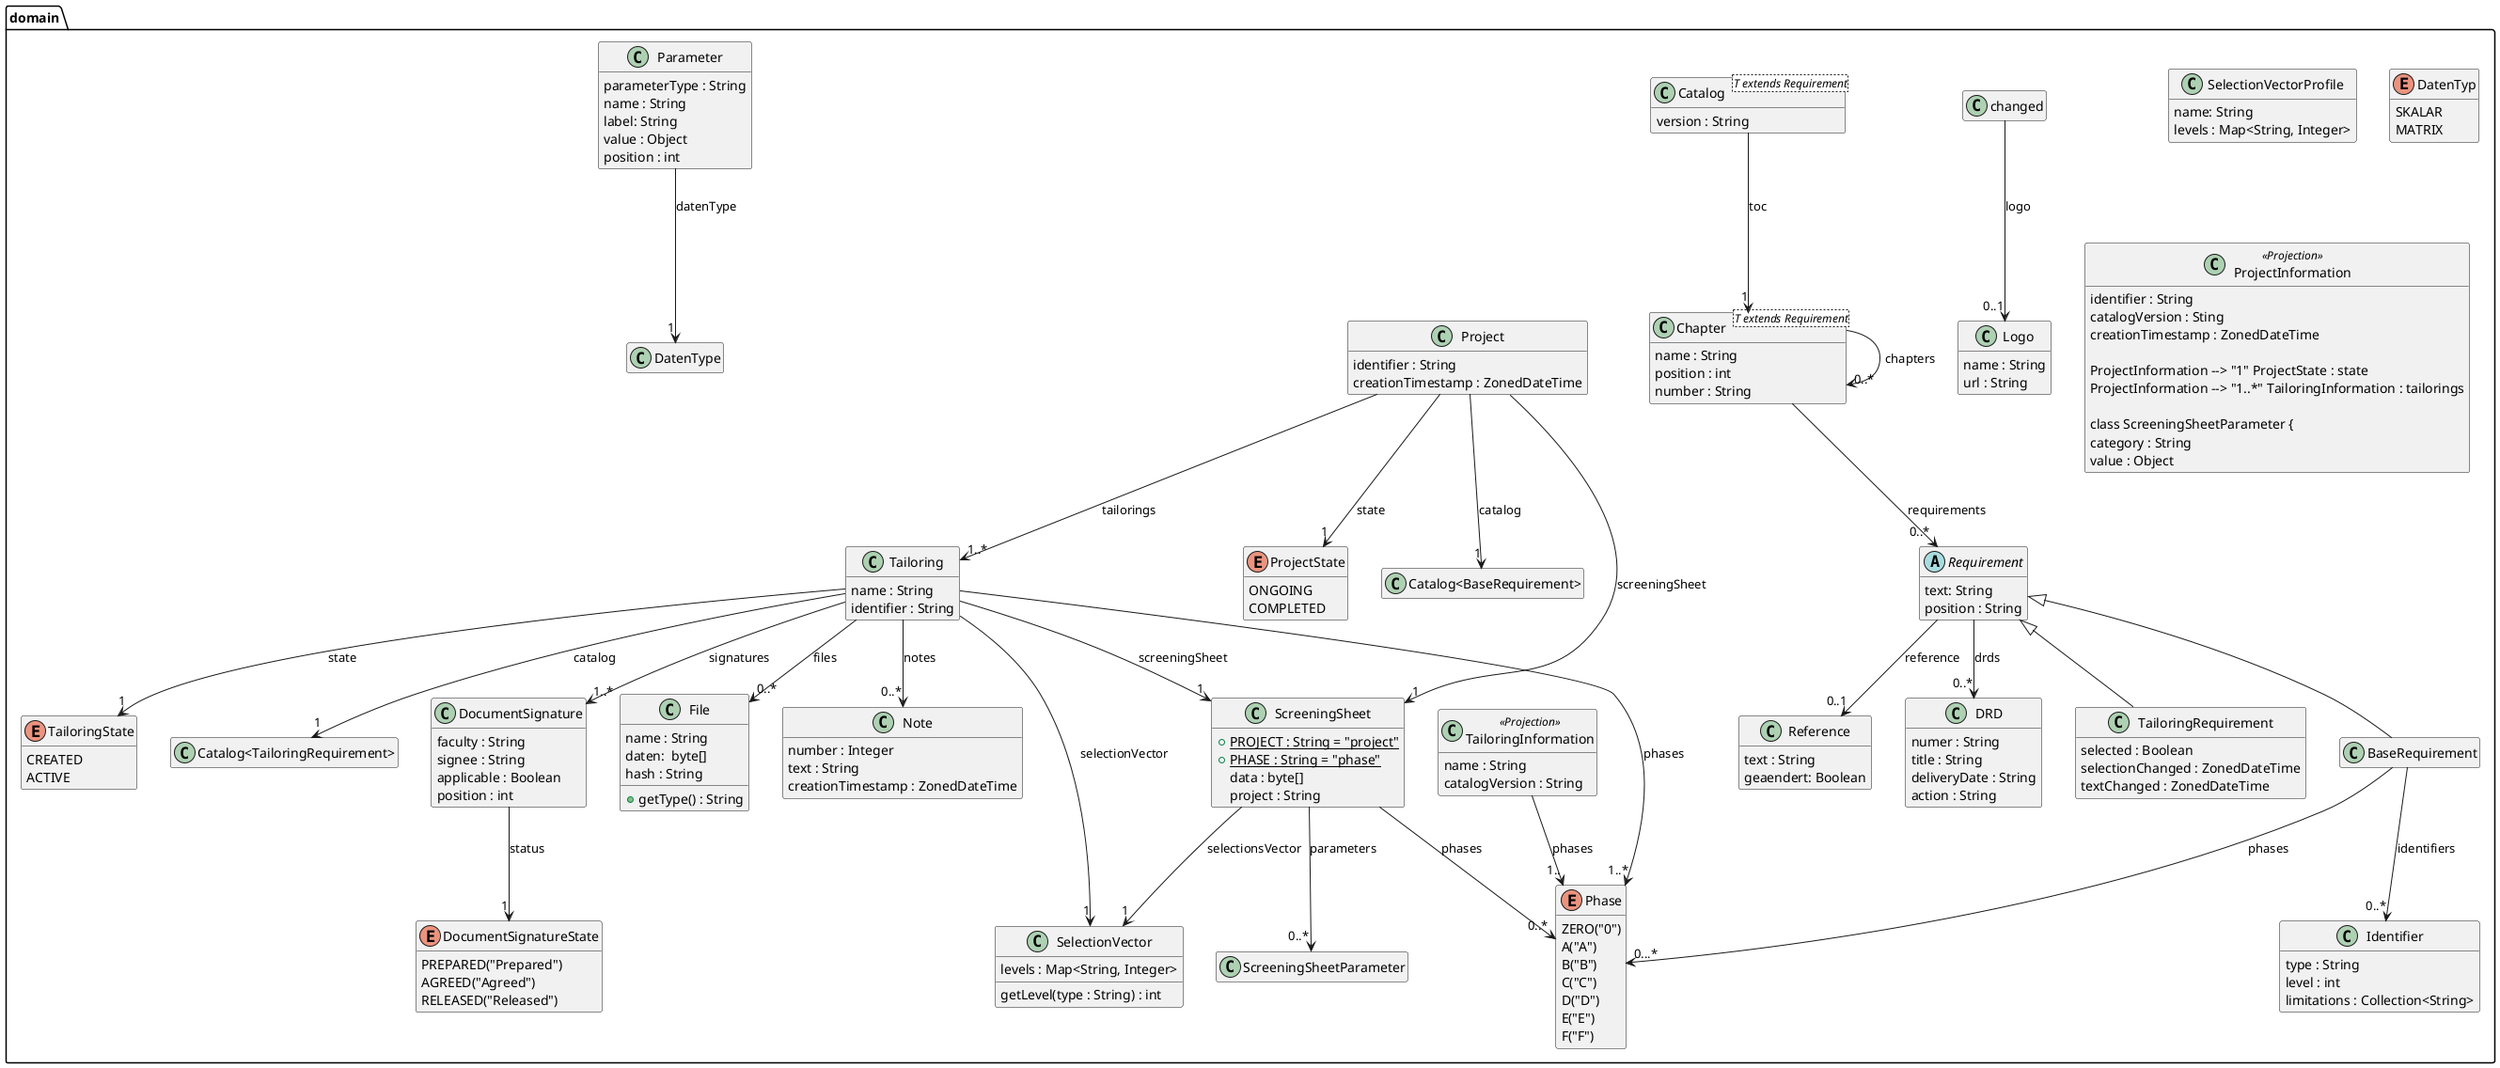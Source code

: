 @startuml Ebene3.png
skinparam componentStyle uml2

package domain {

    class Logo {
        name : String
        url : String
    }

    class Reference {
      text : String
      geaendert: Boolean
    }
    changed --> "0..1" Logo : logo

    abstract class Requirement{
      text: String
      position : String
    }
    Requirement --> "0..1" Reference : reference
    Requirement --> "0..*" DRD : drds

    class DRD {
        numer : String
        title : String
        deliveryDate : String
        action : String
    }
    class Identifier {
        type : String
        level : int
        limitations : Collection<String>
    }

    enum Phase {
        ZERO("0")
        A("A")
        B("B")
        C("C")
        D("D")
        E("E")
        F("F")
    }

    class BaseRequirement {
    }
    Requirement <|-- BaseRequirement
    BaseRequirement --> "0..*" Identifier : identifiers
    BaseRequirement --> "0...*" Phase : phases


    class Chapter<T extends Requirement> {
        name : String
        position : int
        number : String
    }
    Chapter --> "0..*" Chapter : chapters
    Chapter --> "0..*" Requirement : requirements

    class TailoringRequirement {
        selected : Boolean
        selectionChanged : ZonedDateTime
        textChanged : ZonedDateTime
    }
    Requirement <|-- TailoringRequirement

    class Catalog<T extends Requirement> {
        version : String
    }
    Catalog --> "1" Chapter : toc


    class SelectionVector {
        levels : Map<String, Integer>
        getLevel(type : String) : int
    }

    class SelectionVectorProfile {
        name: String
        levels : Map<String, Integer>
    }

    class ScreeningSheet {
        +{static} PROJECT : String = "project"
        +{static} PHASE : String = "phase"
        data : byte[]
        project : String
    }
    ScreeningSheet --> "1" SelectionVector : selectionsVector
    ScreeningSheet -->  "0..*" ScreeningSheetParameter : parameters
    ScreeningSheet -->  "0..*" Phase : phases

    class File {
        name : String
        daten:  byte[]
        hash : String
        +getType() : String
    }

    class Note {
        number : Integer
        text : String
        creationTimestamp : ZonedDateTime
    }

    enum TailoringState {
        CREATED
        ACTIVE
    }

    class Tailoring {
        name : String
        identifier : String
    }

    Tailoring --> "1" SelectionVector : selectionVector
    Tailoring --> "1" ScreeningSheet : screeningSheet
    Tailoring --> "1..*" Phase : phases
    Tailoring --> "1" "Catalog<TailoringRequirement>" : catalog
    Tailoring --> "1" TailoringState : state
    Tailoring --> "0..*" File : files
    Tailoring --> "1..*" DocumentSignature : signatures
    Tailoring --> "0..*" Note : notes

    enum ProjectState {
        ONGOING
        COMPLETED
    }

    class Project {
        identifier : String
        creationTimestamp : ZonedDateTime
    }
    Project --> "1" ProjectState : state
    Project --> "1..*" Tailoring : tailorings
    Project --> "1" ScreeningSheet : screeningSheet
    Project --> "1" "Catalog<BaseRequirement>" : catalog

    enum DatenTyp {
        SKALAR
        MATRIX
    }

    class Parameter {
        parameterType : String
        name : String
        label: String
        value : Object
        position : int
    }
    Parameter --> "1" DatenType : datenType

    enum DocumentSignatureState {
        PREPARED("Prepared")
        AGREED("Agreed")
        RELEASED("Released")
    }

    class DocumentSignature {
        faculty : String
        signee : String
        applicable : Boolean
        position : int
    }
    DocumentSignature --> "1" DocumentSignatureState : status

    class TailoringInformation<<Projection>> {
        name : String
        catalogVersion : String
    }
    TailoringInformation --> "1.." Phase : phases

    class ProjectInformation<<Projection>> {
        identifier : String
        catalogVersion : Sting
        creationTimestamp : ZonedDateTime

    ProjectInformation --> "1" ProjectState : state
    ProjectInformation --> "1..*" TailoringInformation : tailorings

    class ScreeningSheetParameter {
        category : String
        value : Object
    }
}
hide empty members
@enduml